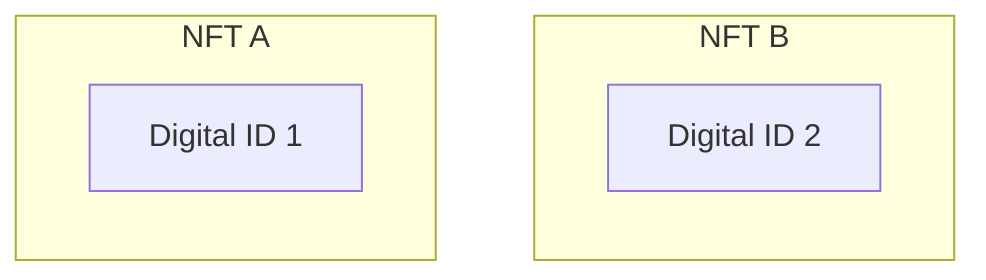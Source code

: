 graph TD;
    subgraph NFT B
      B[Digital ID 2]
    end
    subgraph NFT A
      A[Digital ID 1]
    end